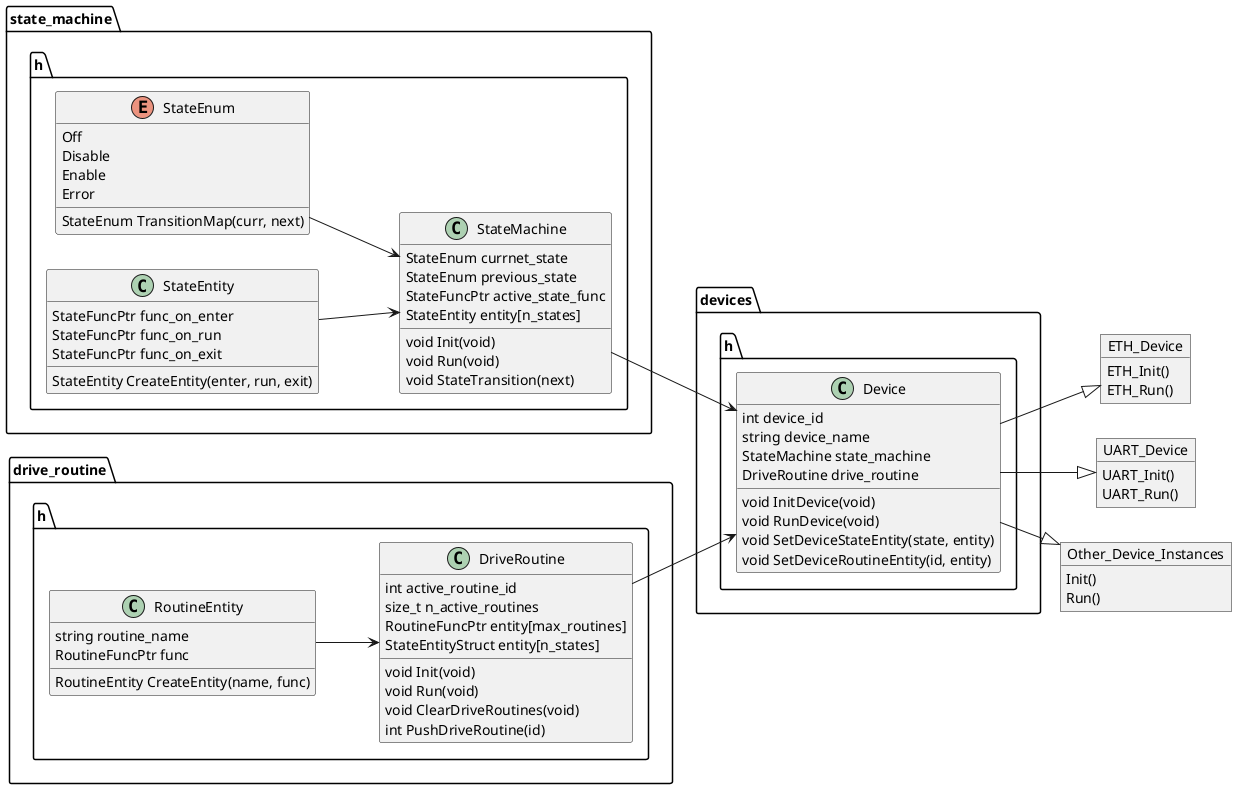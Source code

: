 @startuml
left to right direction

'*--- State Machine ---*
namespace state_machine.h{
enum StateEnum {
    Off
    Disable
    Enable
    Error
    StateEnum TransitionMap(curr, next)
}

class StateEntity {
    StateFuncPtr func_on_enter
    StateFuncPtr func_on_run
    StateFuncPtr func_on_exit
    StateEntity CreateEntity(enter, run, exit)
}

class StateMachine {
    StateEnum currnet_state
    StateEnum previous_state
    StateFuncPtr active_state_func
    StateEntity entity[n_states]
    void Init(void)
    void Run(void)
    void StateTransition(next)
}
' StateMachine <-- StateEnum
' StateMachine <-- StateEntity
StateEnum   --> StateMachine
StateEntity --> StateMachine
}


'*--- Drive Routine ---*
namespace drive_routine.h{
class RoutineEntity {
    string routine_name
    RoutineFuncPtr func
    RoutineEntity CreateEntity(name, func)
}

class DriveRoutine {
    int active_routine_id
    size_t n_active_routines
    RoutineFuncPtr entity[max_routines]
    StateEntityStruct entity[n_states]
    void Init(void)
    void Run(void)
    void ClearDriveRoutines(void)
    int PushDriveRoutine(id)
}

' DriveRoutine <-- RoutineEntity
RoutineEntity --> DriveRoutine
}


'*--- Device ---*
namespace devices.h{
class Device {
    int device_id
    string device_name
    StateMachine state_machine
    DriveRoutine drive_routine
    void InitDevice(void)
    void RunDevice(void)
    void SetDeviceStateEntity(state, entity)
    void SetDeviceRoutineEntity(id, entity)
}

' Device <-- state_machine.h.StateMachine
' Device <-- drive_routine.h.DriveRoutine
state_machine.h.StateMachine --> Device
drive_routine.h.DriveRoutine --> Device
}


'*--- Device Instance ---*
object ETH_Device {
    ETH_Init()
    ETH_Run()
}
object UART_Device {
    UART_Init()
    UART_Run()
}
object Other_Device_Instances {
    Init()
    Run()
}

devices.h.Device --|> ETH_Device
devices.h.Device --|> UART_Device
devices.h.Device --|> Other_Device_Instances

@enduml
